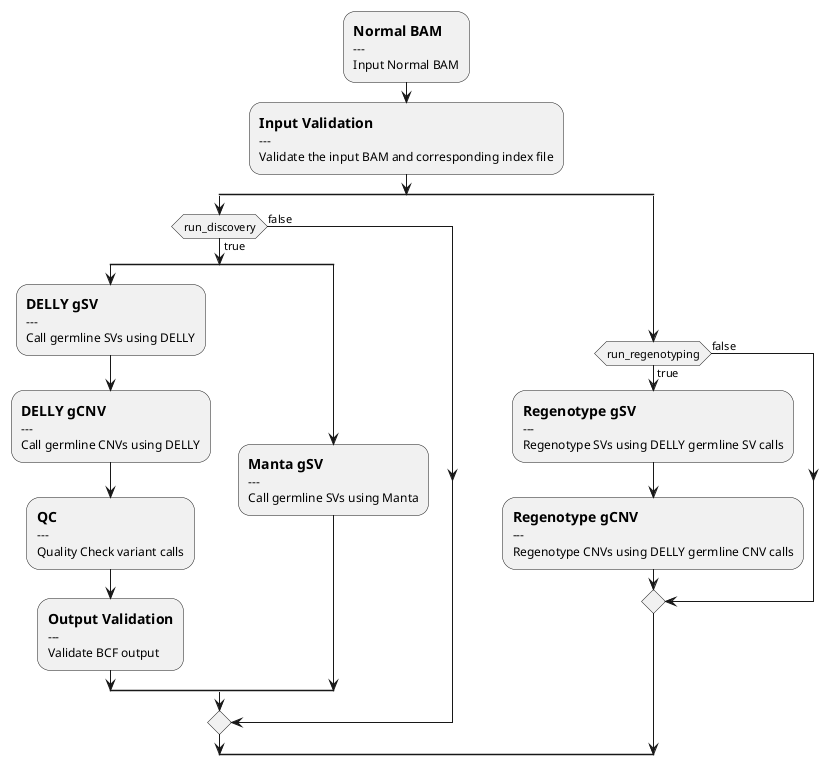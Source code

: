 @startuml
skinparam SwimlaneTitleFontStyle bold

:==Normal BAM
---
Input Normal BAM;
:==Input Validation
---
Validate the input BAM and corresponding index file;
split
if (run_discovery) is (true) then
    split
        :==DELLY gSV
        ---
        Call germline SVs using DELLY;
        :==DELLY gCNV
        ---
        Call germline CNVs using DELLY;
        :==QC
        ---
        Quality Check variant calls;
        :==Output Validation
        ---
        Validate BCF output;
    split again
        :==Manta gSV
        ---
        Call germline SVs using Manta;
    end split
else (false)
endif

split again
if (run_regenotyping) is (true) then
    :==Regenotype gSV
    ---
    Regenotype SVs using DELLY germline SV calls;
    :==Regenotype gCNV
    ---
    Regenotype CNVs using DELLY germline CNV calls;
else (false)
endif
end split

@enduml



